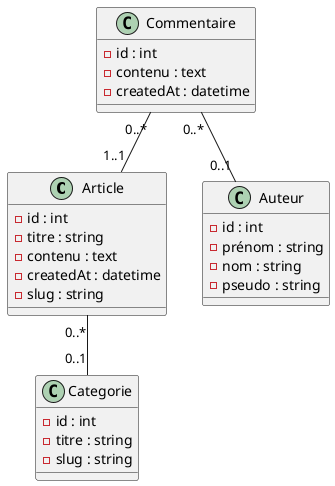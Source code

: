 @startuml

class Article {
    - id : int
    - titre : string
    - contenu : text
    - createdAt : datetime
    - slug : string
}

class Categorie {
    - id : int
    - titre : string
    - slug : string
}

class Auteur {
    - id : int
    - prénom : string
    - nom : string
    - pseudo : string
}

class Commentaire {
    - id : int
    - contenu : text
    - createdAt : datetime
}

Article "0..*" -- "0..1" Categorie
Commentaire "0..*" -- "1..1" Article
Commentaire "0..*" -- "0..1" Auteur

@enduml